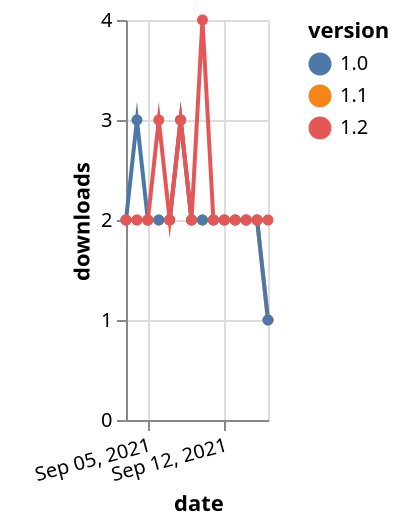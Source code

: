 {"$schema": "https://vega.github.io/schema/vega-lite/v5.json", "description": "A simple bar chart with embedded data.", "data": {"values": [{"date": "2021-09-03", "total": 2101, "delta": 2, "version": "1.1"}, {"date": "2021-09-04", "total": 2103, "delta": 2, "version": "1.1"}, {"date": "2021-09-05", "total": 2105, "delta": 2, "version": "1.1"}, {"date": "2021-09-06", "total": 2107, "delta": 2, "version": "1.1"}, {"date": "2021-09-07", "total": 2109, "delta": 2, "version": "1.1"}, {"date": "2021-09-08", "total": 2112, "delta": 3, "version": "1.1"}, {"date": "2021-09-09", "total": 2114, "delta": 2, "version": "1.1"}, {"date": "2021-09-10", "total": 2116, "delta": 2, "version": "1.1"}, {"date": "2021-09-11", "total": 2118, "delta": 2, "version": "1.1"}, {"date": "2021-09-12", "total": 2120, "delta": 2, "version": "1.1"}, {"date": "2021-09-13", "total": 2122, "delta": 2, "version": "1.1"}, {"date": "2021-09-14", "total": 2124, "delta": 2, "version": "1.1"}, {"date": "2021-09-15", "total": 2126, "delta": 2, "version": "1.1"}, {"date": "2021-09-16", "total": 2127, "delta": 1, "version": "1.1"}, {"date": "2021-09-03", "total": 2179, "delta": 2, "version": "1.0"}, {"date": "2021-09-04", "total": 2182, "delta": 3, "version": "1.0"}, {"date": "2021-09-05", "total": 2184, "delta": 2, "version": "1.0"}, {"date": "2021-09-06", "total": 2186, "delta": 2, "version": "1.0"}, {"date": "2021-09-07", "total": 2188, "delta": 2, "version": "1.0"}, {"date": "2021-09-08", "total": 2191, "delta": 3, "version": "1.0"}, {"date": "2021-09-09", "total": 2193, "delta": 2, "version": "1.0"}, {"date": "2021-09-10", "total": 2195, "delta": 2, "version": "1.0"}, {"date": "2021-09-11", "total": 2197, "delta": 2, "version": "1.0"}, {"date": "2021-09-12", "total": 2199, "delta": 2, "version": "1.0"}, {"date": "2021-09-13", "total": 2201, "delta": 2, "version": "1.0"}, {"date": "2021-09-14", "total": 2203, "delta": 2, "version": "1.0"}, {"date": "2021-09-15", "total": 2205, "delta": 2, "version": "1.0"}, {"date": "2021-09-16", "total": 2206, "delta": 1, "version": "1.0"}, {"date": "2021-09-03", "total": 2128, "delta": 2, "version": "1.2"}, {"date": "2021-09-04", "total": 2130, "delta": 2, "version": "1.2"}, {"date": "2021-09-05", "total": 2132, "delta": 2, "version": "1.2"}, {"date": "2021-09-06", "total": 2135, "delta": 3, "version": "1.2"}, {"date": "2021-09-07", "total": 2137, "delta": 2, "version": "1.2"}, {"date": "2021-09-08", "total": 2140, "delta": 3, "version": "1.2"}, {"date": "2021-09-09", "total": 2142, "delta": 2, "version": "1.2"}, {"date": "2021-09-10", "total": 2146, "delta": 4, "version": "1.2"}, {"date": "2021-09-11", "total": 2148, "delta": 2, "version": "1.2"}, {"date": "2021-09-12", "total": 2150, "delta": 2, "version": "1.2"}, {"date": "2021-09-13", "total": 2152, "delta": 2, "version": "1.2"}, {"date": "2021-09-14", "total": 2154, "delta": 2, "version": "1.2"}, {"date": "2021-09-15", "total": 2156, "delta": 2, "version": "1.2"}, {"date": "2021-09-16", "total": 2158, "delta": 2, "version": "1.2"}]}, "width": "container", "mark": {"type": "line", "point": {"filled": true}}, "encoding": {"x": {"field": "date", "type": "temporal", "timeUnit": "yearmonthdate", "title": "date", "axis": {"labelAngle": -15}}, "y": {"field": "delta", "type": "quantitative", "title": "downloads"}, "color": {"field": "version", "type": "nominal"}, "tooltip": {"field": "delta"}}}